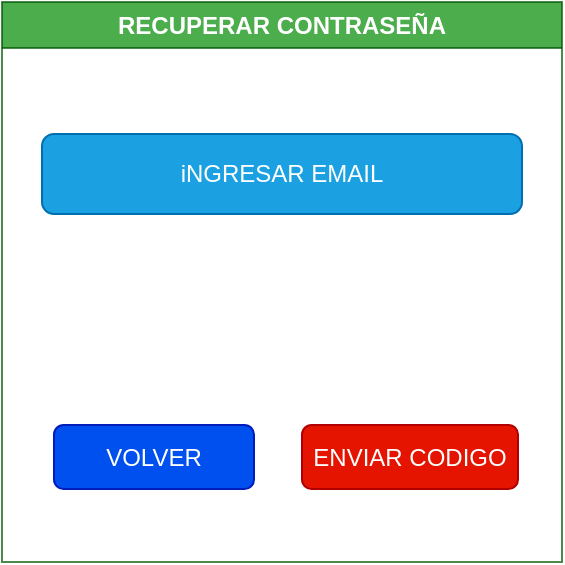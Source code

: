 <mxfile version="27.0.2">
  <diagram name="Página-1" id="Ot_-Mr4bFp7TJ5_a9pxv">
    <mxGraphModel dx="1410" dy="833" grid="0" gridSize="10" guides="1" tooltips="1" connect="1" arrows="1" fold="1" page="1" pageScale="1" pageWidth="827" pageHeight="1169" background="light-dark(#ffffff, #fefbfb)" math="0" shadow="0">
      <root>
        <mxCell id="0" />
        <mxCell id="1" parent="0" />
        <mxCell id="YvgkLhhPr4zb0zmvWF8X-1" value="RECUPERAR CONTRASEÑA" style="swimlane;whiteSpace=wrap;html=1;fillColor=#008a00;fontColor=#ffffff;strokeColor=#005700;opacity=70;swimlaneFillColor=none;" parent="1" vertex="1">
          <mxGeometry x="260" y="210" width="280" height="280" as="geometry" />
        </mxCell>
        <mxCell id="YvgkLhhPr4zb0zmvWF8X-2" value="&lt;font style=&quot;vertical-align: inherit;&quot;&gt;&lt;font style=&quot;vertical-align: inherit;&quot;&gt;iNGRESAR EMAIL&lt;/font&gt;&lt;/font&gt;" style="rounded=1;whiteSpace=wrap;html=1;fillColor=#1ba1e2;fontColor=#ffffff;strokeColor=#006EAF;" parent="YvgkLhhPr4zb0zmvWF8X-1" vertex="1">
          <mxGeometry x="20" y="66" width="240" height="40" as="geometry" />
        </mxCell>
        <mxCell id="YvgkLhhPr4zb0zmvWF8X-4" value="ENVIAR CODIGO" style="rounded=1;whiteSpace=wrap;html=1;fillColor=#e51400;fontColor=#ffffff;strokeColor=#B20000;" parent="YvgkLhhPr4zb0zmvWF8X-1" vertex="1">
          <mxGeometry x="150" y="211.5" width="108" height="32" as="geometry" />
        </mxCell>
        <mxCell id="h57nIQEngW6ONVhrk-rp-1" value="VOLVER" style="rounded=1;whiteSpace=wrap;html=1;fillColor=#0050ef;fontColor=#ffffff;strokeColor=#001DBC;" vertex="1" parent="YvgkLhhPr4zb0zmvWF8X-1">
          <mxGeometry x="26" y="211.5" width="100" height="32" as="geometry" />
        </mxCell>
      </root>
    </mxGraphModel>
  </diagram>
</mxfile>

